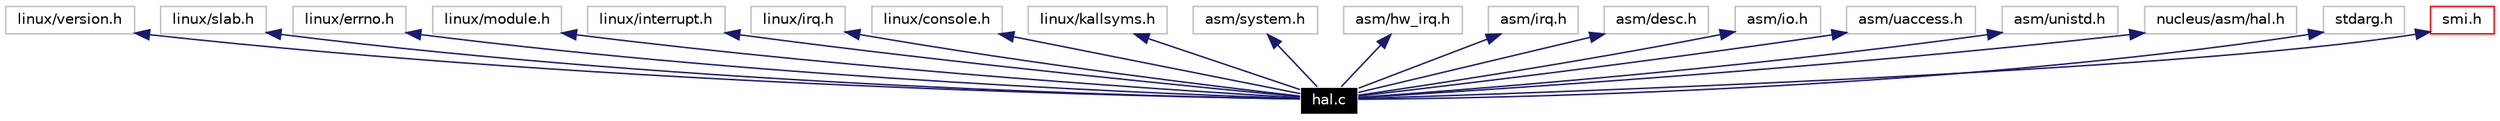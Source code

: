 digraph G
{
  edge [fontname="Helvetica",fontsize=10,labelfontname="Helvetica",labelfontsize=10];
  node [fontname="Helvetica",fontsize=10,shape=record];
  Node1 [label="hal.c",height=0.2,width=0.4,color="white", fillcolor="black", style="filled" fontcolor="white"];
  Node2 -> Node1 [dir=back,color="midnightblue",fontsize=10,style="solid",fontname="Helvetica"];
  Node2 [label="linux/version.h",height=0.2,width=0.4,color="grey75"];
  Node3 -> Node1 [dir=back,color="midnightblue",fontsize=10,style="solid",fontname="Helvetica"];
  Node3 [label="linux/slab.h",height=0.2,width=0.4,color="grey75"];
  Node4 -> Node1 [dir=back,color="midnightblue",fontsize=10,style="solid",fontname="Helvetica"];
  Node4 [label="linux/errno.h",height=0.2,width=0.4,color="grey75"];
  Node5 -> Node1 [dir=back,color="midnightblue",fontsize=10,style="solid",fontname="Helvetica"];
  Node5 [label="linux/module.h",height=0.2,width=0.4,color="grey75"];
  Node6 -> Node1 [dir=back,color="midnightblue",fontsize=10,style="solid",fontname="Helvetica"];
  Node6 [label="linux/interrupt.h",height=0.2,width=0.4,color="grey75"];
  Node7 -> Node1 [dir=back,color="midnightblue",fontsize=10,style="solid",fontname="Helvetica"];
  Node7 [label="linux/irq.h",height=0.2,width=0.4,color="grey75"];
  Node8 -> Node1 [dir=back,color="midnightblue",fontsize=10,style="solid",fontname="Helvetica"];
  Node8 [label="linux/console.h",height=0.2,width=0.4,color="grey75"];
  Node9 -> Node1 [dir=back,color="midnightblue",fontsize=10,style="solid",fontname="Helvetica"];
  Node9 [label="linux/kallsyms.h",height=0.2,width=0.4,color="grey75"];
  Node10 -> Node1 [dir=back,color="midnightblue",fontsize=10,style="solid",fontname="Helvetica"];
  Node10 [label="asm/system.h",height=0.2,width=0.4,color="grey75"];
  Node11 -> Node1 [dir=back,color="midnightblue",fontsize=10,style="solid",fontname="Helvetica"];
  Node11 [label="asm/hw_irq.h",height=0.2,width=0.4,color="grey75"];
  Node12 -> Node1 [dir=back,color="midnightblue",fontsize=10,style="solid",fontname="Helvetica"];
  Node12 [label="asm/irq.h",height=0.2,width=0.4,color="grey75"];
  Node13 -> Node1 [dir=back,color="midnightblue",fontsize=10,style="solid",fontname="Helvetica"];
  Node13 [label="asm/desc.h",height=0.2,width=0.4,color="grey75"];
  Node14 -> Node1 [dir=back,color="midnightblue",fontsize=10,style="solid",fontname="Helvetica"];
  Node14 [label="asm/io.h",height=0.2,width=0.4,color="grey75"];
  Node15 -> Node1 [dir=back,color="midnightblue",fontsize=10,style="solid",fontname="Helvetica"];
  Node15 [label="asm/uaccess.h",height=0.2,width=0.4,color="grey75"];
  Node16 -> Node1 [dir=back,color="midnightblue",fontsize=10,style="solid",fontname="Helvetica"];
  Node16 [label="asm/unistd.h",height=0.2,width=0.4,color="grey75"];
  Node17 -> Node1 [dir=back,color="midnightblue",fontsize=10,style="solid",fontname="Helvetica"];
  Node17 [label="nucleus/asm/hal.h",height=0.2,width=0.4,color="grey75"];
  Node18 -> Node1 [dir=back,color="midnightblue",fontsize=10,style="solid",fontname="Helvetica"];
  Node18 [label="stdarg.h",height=0.2,width=0.4,color="grey75"];
  Node19 -> Node1 [dir=back,color="midnightblue",fontsize=10,style="solid",fontname="Helvetica"];
  Node19 [label="smi.h",height=0.2,width=0.4,color="red",URL="$smi_8h.html"];
}
